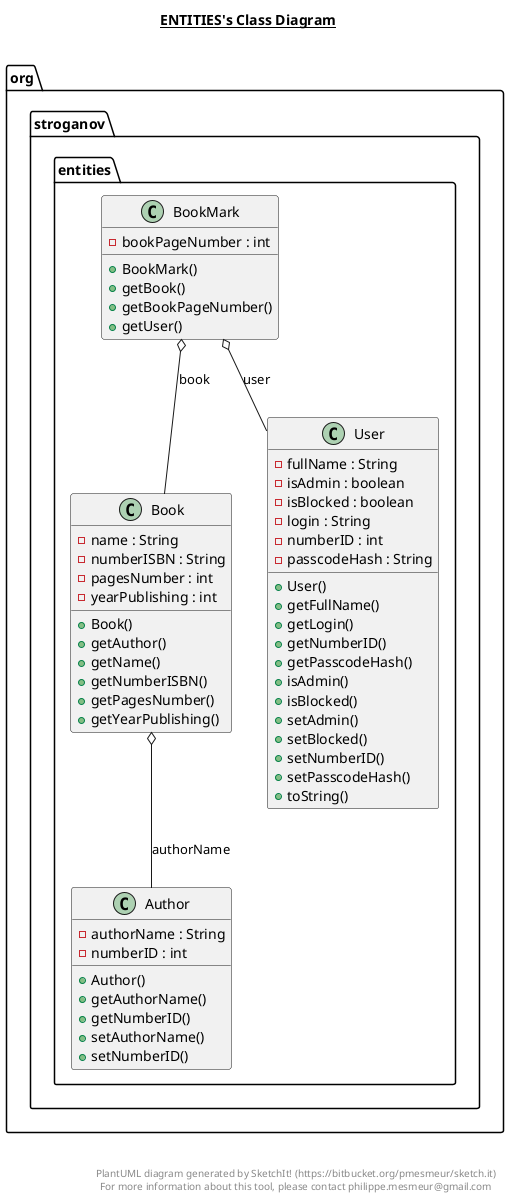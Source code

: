 @startuml

title __ENTITIES's Class Diagram__\n

  namespace org.stroganov {
    namespace entities {
      class org.stroganov.entities.Author {
          - authorName : String
          - numberID : int
          + Author()
          + getAuthorName()
          + getNumberID()
          + setAuthorName()
          + setNumberID()
      }
    }
  }
  

  namespace org.stroganov {
    namespace entities {
      class org.stroganov.entities.Book {
          - name : String
          - numberISBN : String
          - pagesNumber : int
          - yearPublishing : int
          + Book()
          + getAuthor()
          + getName()
          + getNumberISBN()
          + getPagesNumber()
          + getYearPublishing()
      }
    }
  }
  

  namespace org.stroganov {
    namespace entities {
      class org.stroganov.entities.BookMark {
          - bookPageNumber : int
          + BookMark()
          + getBook()
          + getBookPageNumber()
          + getUser()
      }
    }
  }
  

  namespace org.stroganov {
    namespace entities {
      class org.stroganov.entities.User {
          - fullName : String
          - isAdmin : boolean
          - isBlocked : boolean
          - login : String
          - numberID : int
          - passcodeHash : String
          + User()
          + getFullName()
          + getLogin()
          + getNumberID()
          + getPasscodeHash()
          + isAdmin()
          + isBlocked()
          + setAdmin()
          + setBlocked()
          + setNumberID()
          + setPasscodeHash()
          + toString()
      }
    }
  }
  

  org.stroganov.entities.Book o-- org.stroganov.entities.Author : authorName
  org.stroganov.entities.BookMark o-- org.stroganov.entities.Book : book
  org.stroganov.entities.BookMark o-- org.stroganov.entities.User : user


right footer


PlantUML diagram generated by SketchIt! (https://bitbucket.org/pmesmeur/sketch.it)
For more information about this tool, please contact philippe.mesmeur@gmail.com
endfooter

@enduml
